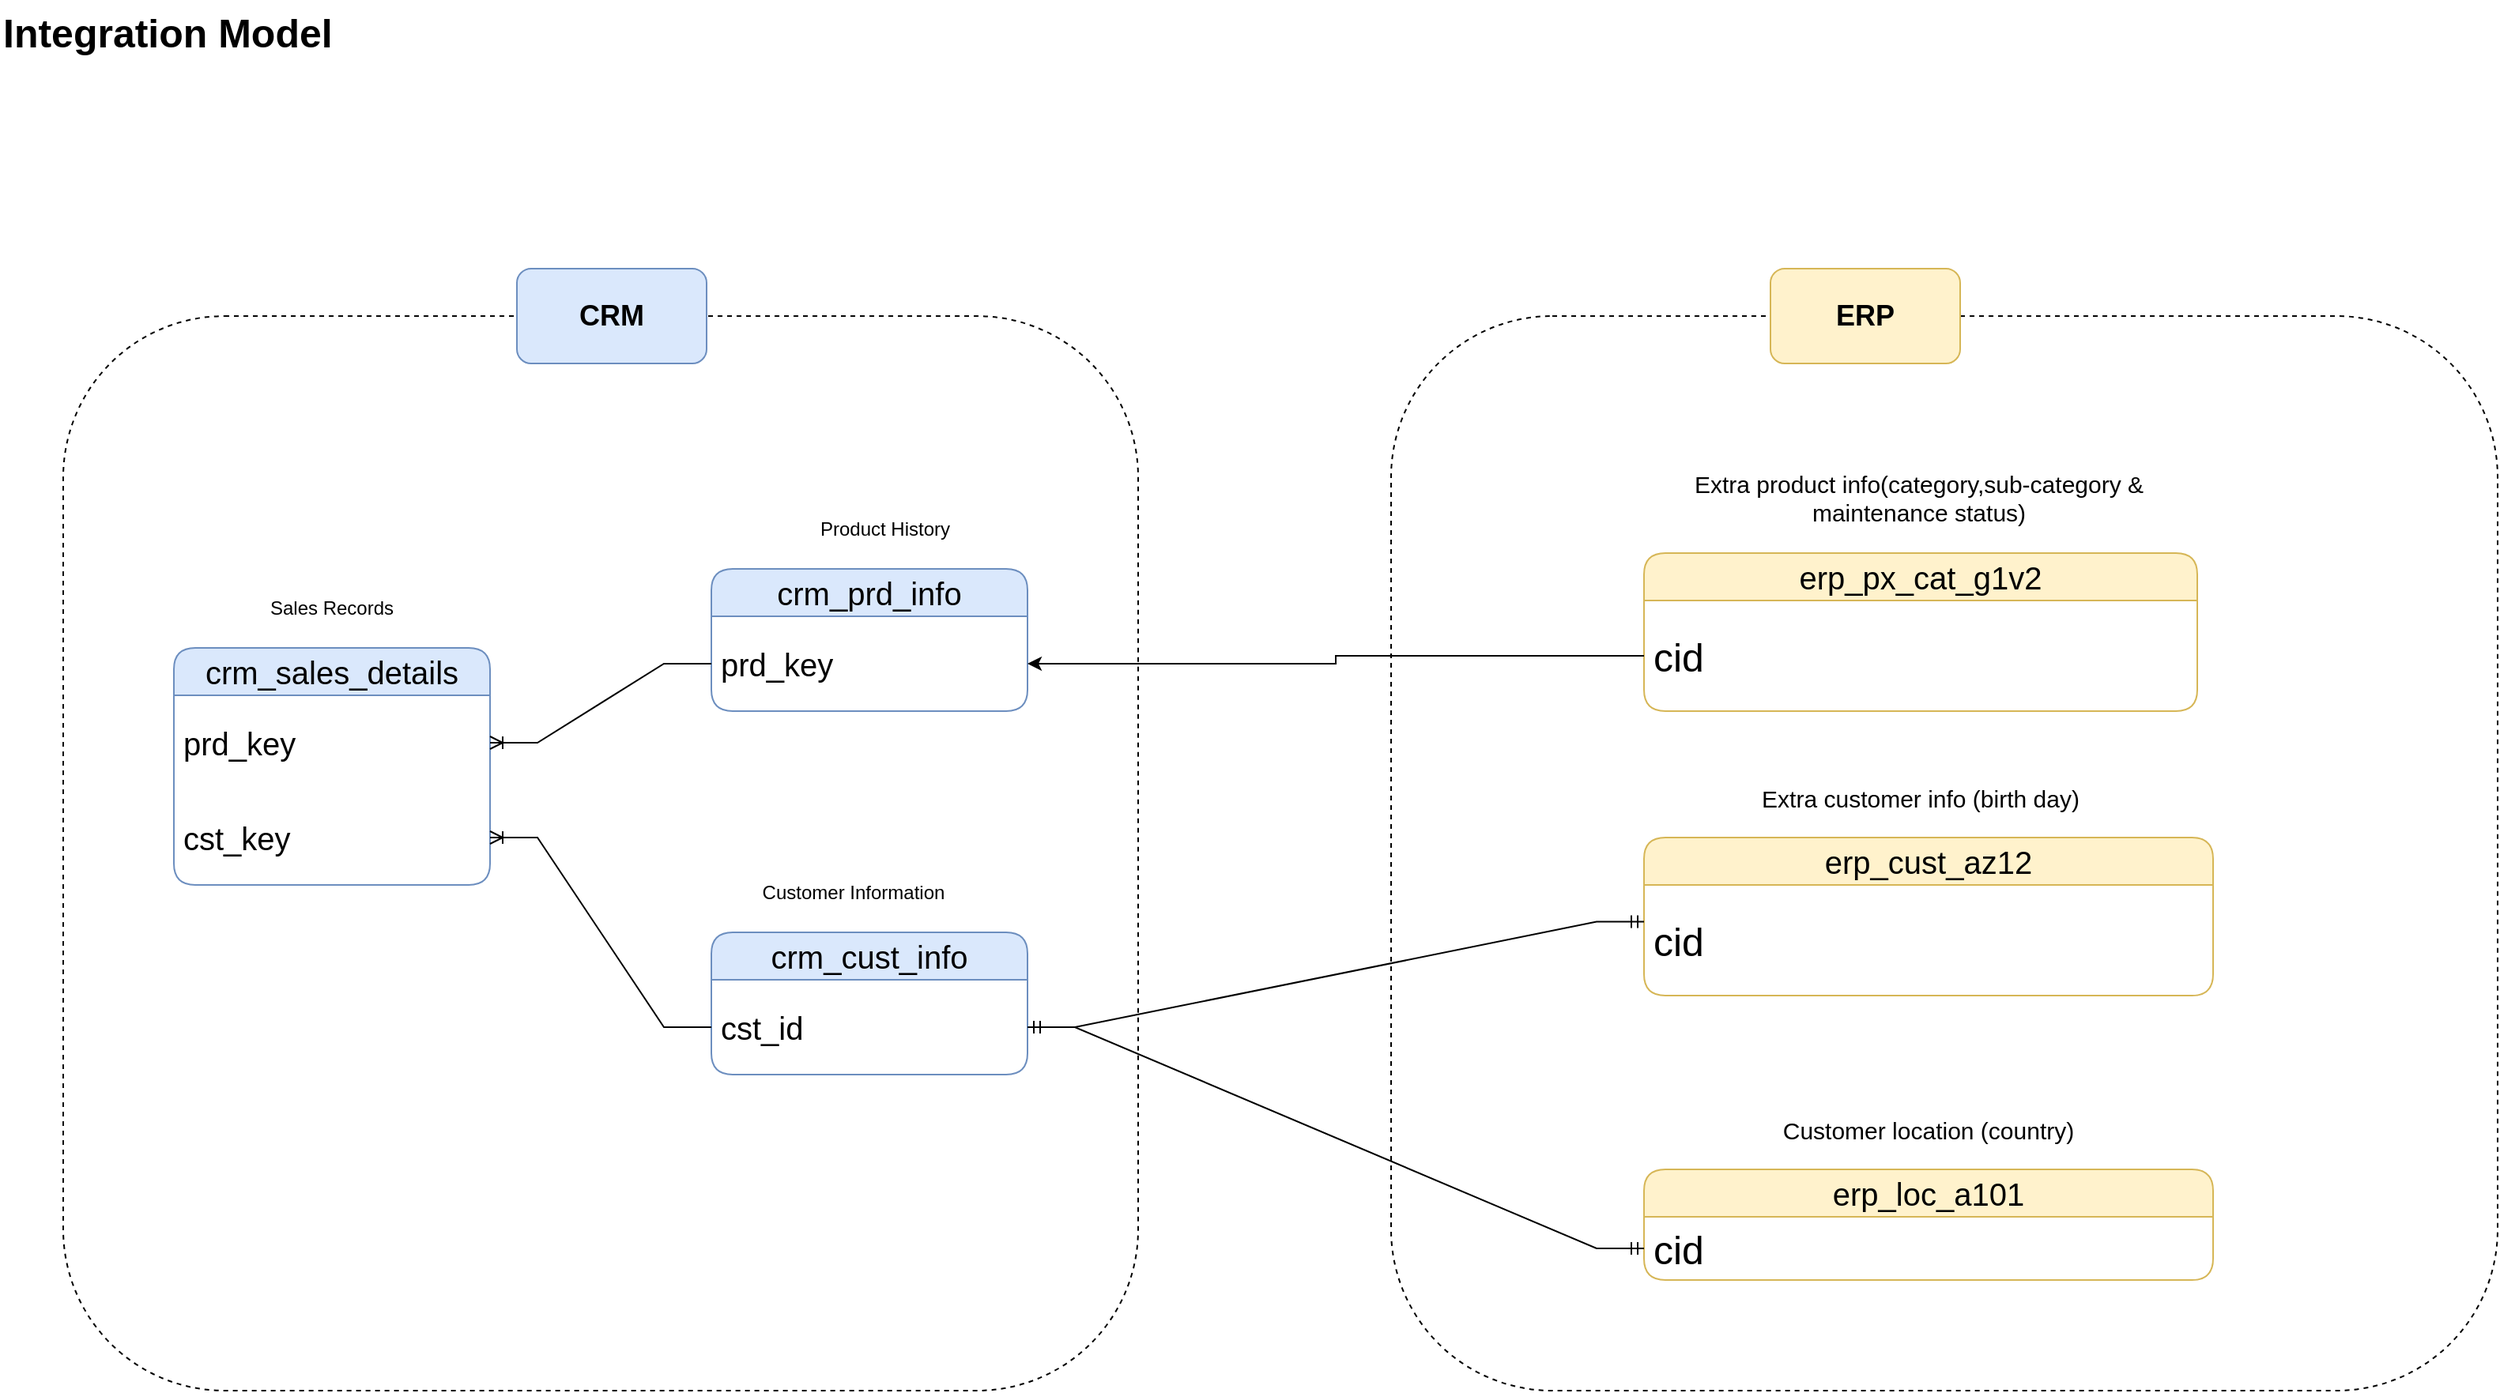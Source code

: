 <mxfile version="26.0.16">
  <diagram name="Page-1" id="b5b7bab2-c9e2-2cf4-8b2a-24fd1a2a6d21">
    <mxGraphModel dx="1461" dy="843" grid="1" gridSize="10" guides="1" tooltips="1" connect="1" arrows="1" fold="1" page="1" pageScale="1" pageWidth="827" pageHeight="1169" background="none" math="0" shadow="0">
      <root>
        <mxCell id="0" />
        <mxCell id="1" parent="0" />
        <mxCell id="Pql-3GGU46BMwOjksggB-78" value="" style="rounded=1;whiteSpace=wrap;html=1;fillColor=none;dashed=1;" parent="1" vertex="1">
          <mxGeometry x="-760" y="240" width="680" height="680" as="geometry" />
        </mxCell>
        <mxCell id="Pql-3GGU46BMwOjksggB-81" value="" style="rounded=1;whiteSpace=wrap;html=1;fillColor=none;dashed=1;" parent="1" vertex="1">
          <mxGeometry x="80" y="240" width="700" height="680" as="geometry" />
        </mxCell>
        <mxCell id="Pql-3GGU46BMwOjksggB-5" value="Integration Model" style="rounded=0;whiteSpace=wrap;html=1;fontSize=25;align=left;fillColor=default;strokeColor=none;fontStyle=1" parent="1" vertex="1">
          <mxGeometry x="-800" y="40" width="310" height="40" as="geometry" />
        </mxCell>
        <mxCell id="Pql-3GGU46BMwOjksggB-35" value="crm_prd_info" style="swimlane;fontStyle=0;childLayout=stackLayout;horizontal=1;startSize=30;horizontalStack=0;resizeParent=1;resizeParentMax=0;resizeLast=0;collapsible=1;marginBottom=0;whiteSpace=wrap;html=1;rounded=1;fillColor=#dae8fc;strokeColor=#6c8ebf;fontSize=20;" parent="1" vertex="1">
          <mxGeometry x="-350" y="400" width="200" height="90" as="geometry" />
        </mxCell>
        <mxCell id="Pql-3GGU46BMwOjksggB-36" value="prd_key" style="text;align=left;verticalAlign=middle;spacingLeft=4;spacingRight=4;overflow=hidden;points=[[0,0.5],[1,0.5]];portConstraint=eastwest;rotatable=0;whiteSpace=wrap;html=1;fontSize=20;" parent="Pql-3GGU46BMwOjksggB-35" vertex="1">
          <mxGeometry y="30" width="200" height="60" as="geometry" />
        </mxCell>
        <mxCell id="Pql-3GGU46BMwOjksggB-39" value="Product History" style="rounded=0;whiteSpace=wrap;html=1;strokeColor=none;" parent="1" vertex="1">
          <mxGeometry x="-320" y="360" width="160" height="30" as="geometry" />
        </mxCell>
        <mxCell id="Pql-3GGU46BMwOjksggB-41" value="crm_cust_info" style="swimlane;fontStyle=0;childLayout=stackLayout;horizontal=1;startSize=30;horizontalStack=0;resizeParent=1;resizeParentMax=0;resizeLast=0;collapsible=1;marginBottom=0;whiteSpace=wrap;html=1;rounded=1;fillColor=#dae8fc;strokeColor=#6c8ebf;fontSize=20;" parent="1" vertex="1">
          <mxGeometry x="-350" y="630" width="200" height="90" as="geometry" />
        </mxCell>
        <mxCell id="Pql-3GGU46BMwOjksggB-42" value="cst_id" style="text;align=left;verticalAlign=middle;spacingLeft=4;spacingRight=4;overflow=hidden;points=[[0,0.5],[1,0.5]];portConstraint=eastwest;rotatable=0;whiteSpace=wrap;html=1;fontSize=20;" parent="Pql-3GGU46BMwOjksggB-41" vertex="1">
          <mxGeometry y="30" width="200" height="60" as="geometry" />
        </mxCell>
        <mxCell id="Pql-3GGU46BMwOjksggB-43" value="Customer Information" style="rounded=0;whiteSpace=wrap;html=1;strokeColor=none;" parent="1" vertex="1">
          <mxGeometry x="-340" y="590" width="160" height="30" as="geometry" />
        </mxCell>
        <mxCell id="Pql-3GGU46BMwOjksggB-44" value="crm_sales_details" style="swimlane;fontStyle=0;childLayout=stackLayout;horizontal=1;startSize=30;horizontalStack=0;resizeParent=1;resizeParentMax=0;resizeLast=0;collapsible=1;marginBottom=0;whiteSpace=wrap;html=1;rounded=1;fillColor=#dae8fc;strokeColor=#6c8ebf;fontSize=20;" parent="1" vertex="1">
          <mxGeometry x="-690" y="450" width="200" height="150" as="geometry" />
        </mxCell>
        <mxCell id="Pql-3GGU46BMwOjksggB-45" value="prd_key" style="text;align=left;verticalAlign=middle;spacingLeft=4;spacingRight=4;overflow=hidden;points=[[0,0.5],[1,0.5]];portConstraint=eastwest;rotatable=0;whiteSpace=wrap;html=1;fontSize=20;" parent="Pql-3GGU46BMwOjksggB-44" vertex="1">
          <mxGeometry y="30" width="200" height="60" as="geometry" />
        </mxCell>
        <mxCell id="Pql-3GGU46BMwOjksggB-48" value="cst_key" style="text;align=left;verticalAlign=middle;spacingLeft=4;spacingRight=4;overflow=hidden;points=[[0,0.5],[1,0.5]];portConstraint=eastwest;rotatable=0;whiteSpace=wrap;html=1;fontSize=20;" parent="Pql-3GGU46BMwOjksggB-44" vertex="1">
          <mxGeometry y="90" width="200" height="60" as="geometry" />
        </mxCell>
        <mxCell id="Pql-3GGU46BMwOjksggB-46" value="Sales Records" style="rounded=0;whiteSpace=wrap;html=1;strokeColor=none;" parent="1" vertex="1">
          <mxGeometry x="-670" y="410" width="160" height="30" as="geometry" />
        </mxCell>
        <mxCell id="Pql-3GGU46BMwOjksggB-59" value="" style="edgeStyle=entityRelationEdgeStyle;fontSize=12;html=1;endArrow=ERoneToMany;rounded=0;" parent="1" source="Pql-3GGU46BMwOjksggB-42" target="Pql-3GGU46BMwOjksggB-48" edge="1">
          <mxGeometry width="100" height="100" relative="1" as="geometry">
            <mxPoint x="-470" y="680" as="sourcePoint" />
            <mxPoint x="-370" y="580" as="targetPoint" />
            <Array as="points">
              <mxPoint x="-380" y="700" />
              <mxPoint x="-390" y="600" />
              <mxPoint x="-390" y="570" />
            </Array>
          </mxGeometry>
        </mxCell>
        <mxCell id="Pql-3GGU46BMwOjksggB-61" value="" style="edgeStyle=entityRelationEdgeStyle;fontSize=12;html=1;endArrow=ERoneToMany;rounded=0;" parent="1" source="Pql-3GGU46BMwOjksggB-36" target="Pql-3GGU46BMwOjksggB-45" edge="1">
          <mxGeometry width="100" height="100" relative="1" as="geometry">
            <mxPoint x="-400" y="570" as="sourcePoint" />
            <mxPoint x="-300" y="470" as="targetPoint" />
          </mxGeometry>
        </mxCell>
        <mxCell id="Pql-3GGU46BMwOjksggB-62" value="erp_cust_az12" style="swimlane;fontStyle=0;childLayout=stackLayout;horizontal=1;startSize=30;horizontalStack=0;resizeParent=1;resizeParentMax=0;resizeLast=0;collapsible=1;marginBottom=0;whiteSpace=wrap;html=1;rounded=1;fillColor=#fff2cc;strokeColor=#d6b656;fontSize=20;" parent="1" vertex="1">
          <mxGeometry x="240" y="570" width="360" height="100" as="geometry" />
        </mxCell>
        <mxCell id="Pql-3GGU46BMwOjksggB-63" value="cid" style="text;align=left;verticalAlign=middle;spacingLeft=4;spacingRight=4;overflow=hidden;points=[[0,0.5],[1,0.5]];portConstraint=eastwest;rotatable=0;whiteSpace=wrap;html=1;fontSize=25;" parent="Pql-3GGU46BMwOjksggB-62" vertex="1">
          <mxGeometry y="30" width="360" height="70" as="geometry" />
        </mxCell>
        <mxCell id="Pql-3GGU46BMwOjksggB-64" value="Extra customer info (birth day)" style="rounded=0;whiteSpace=wrap;html=1;strokeColor=none;fontSize=15;" parent="1" vertex="1">
          <mxGeometry x="250" y="530" width="330" height="30" as="geometry" />
        </mxCell>
        <mxCell id="Pql-3GGU46BMwOjksggB-65" value="" style="edgeStyle=entityRelationEdgeStyle;fontSize=12;html=1;endArrow=ERmandOne;startArrow=ERmandOne;rounded=0;entryX=0;entryY=0.333;entryDx=0;entryDy=0;entryPerimeter=0;flowAnimation=0;" parent="1" source="Pql-3GGU46BMwOjksggB-42" target="Pql-3GGU46BMwOjksggB-63" edge="1">
          <mxGeometry width="100" height="100" relative="1" as="geometry">
            <mxPoint x="-140" y="750" as="sourcePoint" />
            <mxPoint x="-40" y="650" as="targetPoint" />
            <Array as="points">
              <mxPoint x="-20" y="690" />
              <mxPoint x="190" y="760" />
              <mxPoint x="-30" y="700" />
              <mxPoint x="-50" y="750" />
              <mxPoint x="-80" y="740" />
            </Array>
          </mxGeometry>
        </mxCell>
        <mxCell id="Pql-3GGU46BMwOjksggB-68" value="erp_loc_a101" style="swimlane;fontStyle=0;childLayout=stackLayout;horizontal=1;startSize=30;horizontalStack=0;resizeParent=1;resizeParentMax=0;resizeLast=0;collapsible=1;marginBottom=0;whiteSpace=wrap;html=1;rounded=1;fillColor=#fff2cc;strokeColor=#d6b656;fontSize=20;" parent="1" vertex="1">
          <mxGeometry x="240" y="780" width="360" height="70" as="geometry" />
        </mxCell>
        <mxCell id="Pql-3GGU46BMwOjksggB-69" value="cid" style="text;align=left;verticalAlign=middle;spacingLeft=4;spacingRight=4;overflow=hidden;points=[[0,0.5],[1,0.5]];portConstraint=eastwest;rotatable=0;whiteSpace=wrap;html=1;fontSize=25;" parent="Pql-3GGU46BMwOjksggB-68" vertex="1">
          <mxGeometry y="30" width="360" height="40" as="geometry" />
        </mxCell>
        <mxCell id="Pql-3GGU46BMwOjksggB-70" value="Customer location (country)" style="rounded=0;whiteSpace=wrap;html=1;strokeColor=none;fontSize=15;" parent="1" vertex="1">
          <mxGeometry x="250" y="740" width="340" height="30" as="geometry" />
        </mxCell>
        <mxCell id="Pql-3GGU46BMwOjksggB-71" value="" style="edgeStyle=entityRelationEdgeStyle;fontSize=12;html=1;endArrow=ERmandOne;startArrow=ERmandOne;rounded=0;flowAnimation=0;exitX=1;exitY=0.5;exitDx=0;exitDy=0;" parent="1" source="Pql-3GGU46BMwOjksggB-42" target="Pql-3GGU46BMwOjksggB-69" edge="1">
          <mxGeometry width="100" height="100" relative="1" as="geometry">
            <mxPoint x="-200" y="870" as="sourcePoint" />
            <mxPoint x="-60" y="860" as="targetPoint" />
            <Array as="points">
              <mxPoint x="-70" y="870" />
              <mxPoint x="-150" y="960" />
              <mxPoint x="140" y="940" />
              <mxPoint x="-80" y="880" />
              <mxPoint x="-100" y="930" />
              <mxPoint x="-130" y="920" />
            </Array>
          </mxGeometry>
        </mxCell>
        <mxCell id="Pql-3GGU46BMwOjksggB-72" value="erp_px_cat_g1v2" style="swimlane;fontStyle=0;childLayout=stackLayout;horizontal=1;startSize=30;horizontalStack=0;resizeParent=1;resizeParentMax=0;resizeLast=0;collapsible=1;marginBottom=0;whiteSpace=wrap;html=1;rounded=1;fillColor=#fff2cc;strokeColor=#d6b656;fontSize=20;" parent="1" vertex="1">
          <mxGeometry x="240" y="390" width="350" height="100" as="geometry" />
        </mxCell>
        <mxCell id="Pql-3GGU46BMwOjksggB-73" value="cid" style="text;align=left;verticalAlign=middle;spacingLeft=4;spacingRight=4;overflow=hidden;points=[[0,0.5],[1,0.5]];portConstraint=eastwest;rotatable=0;whiteSpace=wrap;html=1;fontSize=25;" parent="Pql-3GGU46BMwOjksggB-72" vertex="1">
          <mxGeometry y="30" width="350" height="70" as="geometry" />
        </mxCell>
        <mxCell id="Pql-3GGU46BMwOjksggB-74" value="Extra product info(category,sub-category &amp;amp; maintenance status)" style="rounded=0;whiteSpace=wrap;html=1;strokeColor=none;fontSize=15;" parent="1" vertex="1">
          <mxGeometry x="249" y="330" width="330" height="50" as="geometry" />
        </mxCell>
        <mxCell id="Pql-3GGU46BMwOjksggB-75" style="edgeStyle=orthogonalEdgeStyle;rounded=0;orthogonalLoop=1;jettySize=auto;html=1;" parent="1" source="Pql-3GGU46BMwOjksggB-73" target="Pql-3GGU46BMwOjksggB-36" edge="1">
          <mxGeometry relative="1" as="geometry" />
        </mxCell>
        <mxCell id="Pql-3GGU46BMwOjksggB-80" value="&lt;font style=&quot;font-size: 18px;&quot;&gt;&lt;b&gt;CRM&lt;/b&gt;&lt;/font&gt;" style="rounded=1;whiteSpace=wrap;html=1;fontSize=13;fillColor=#dae8fc;strokeColor=#6c8ebf;" parent="1" vertex="1">
          <mxGeometry x="-473" y="210" width="120" height="60" as="geometry" />
        </mxCell>
        <mxCell id="Pql-3GGU46BMwOjksggB-82" value="&lt;font style=&quot;font-size: 18px;&quot;&gt;&lt;b&gt;ERP&lt;/b&gt;&lt;/font&gt;" style="rounded=1;whiteSpace=wrap;html=1;fontSize=13;fillColor=#fff2cc;strokeColor=#d6b656;" parent="1" vertex="1">
          <mxGeometry x="320" y="210" width="120" height="60" as="geometry" />
        </mxCell>
      </root>
    </mxGraphModel>
  </diagram>
</mxfile>
